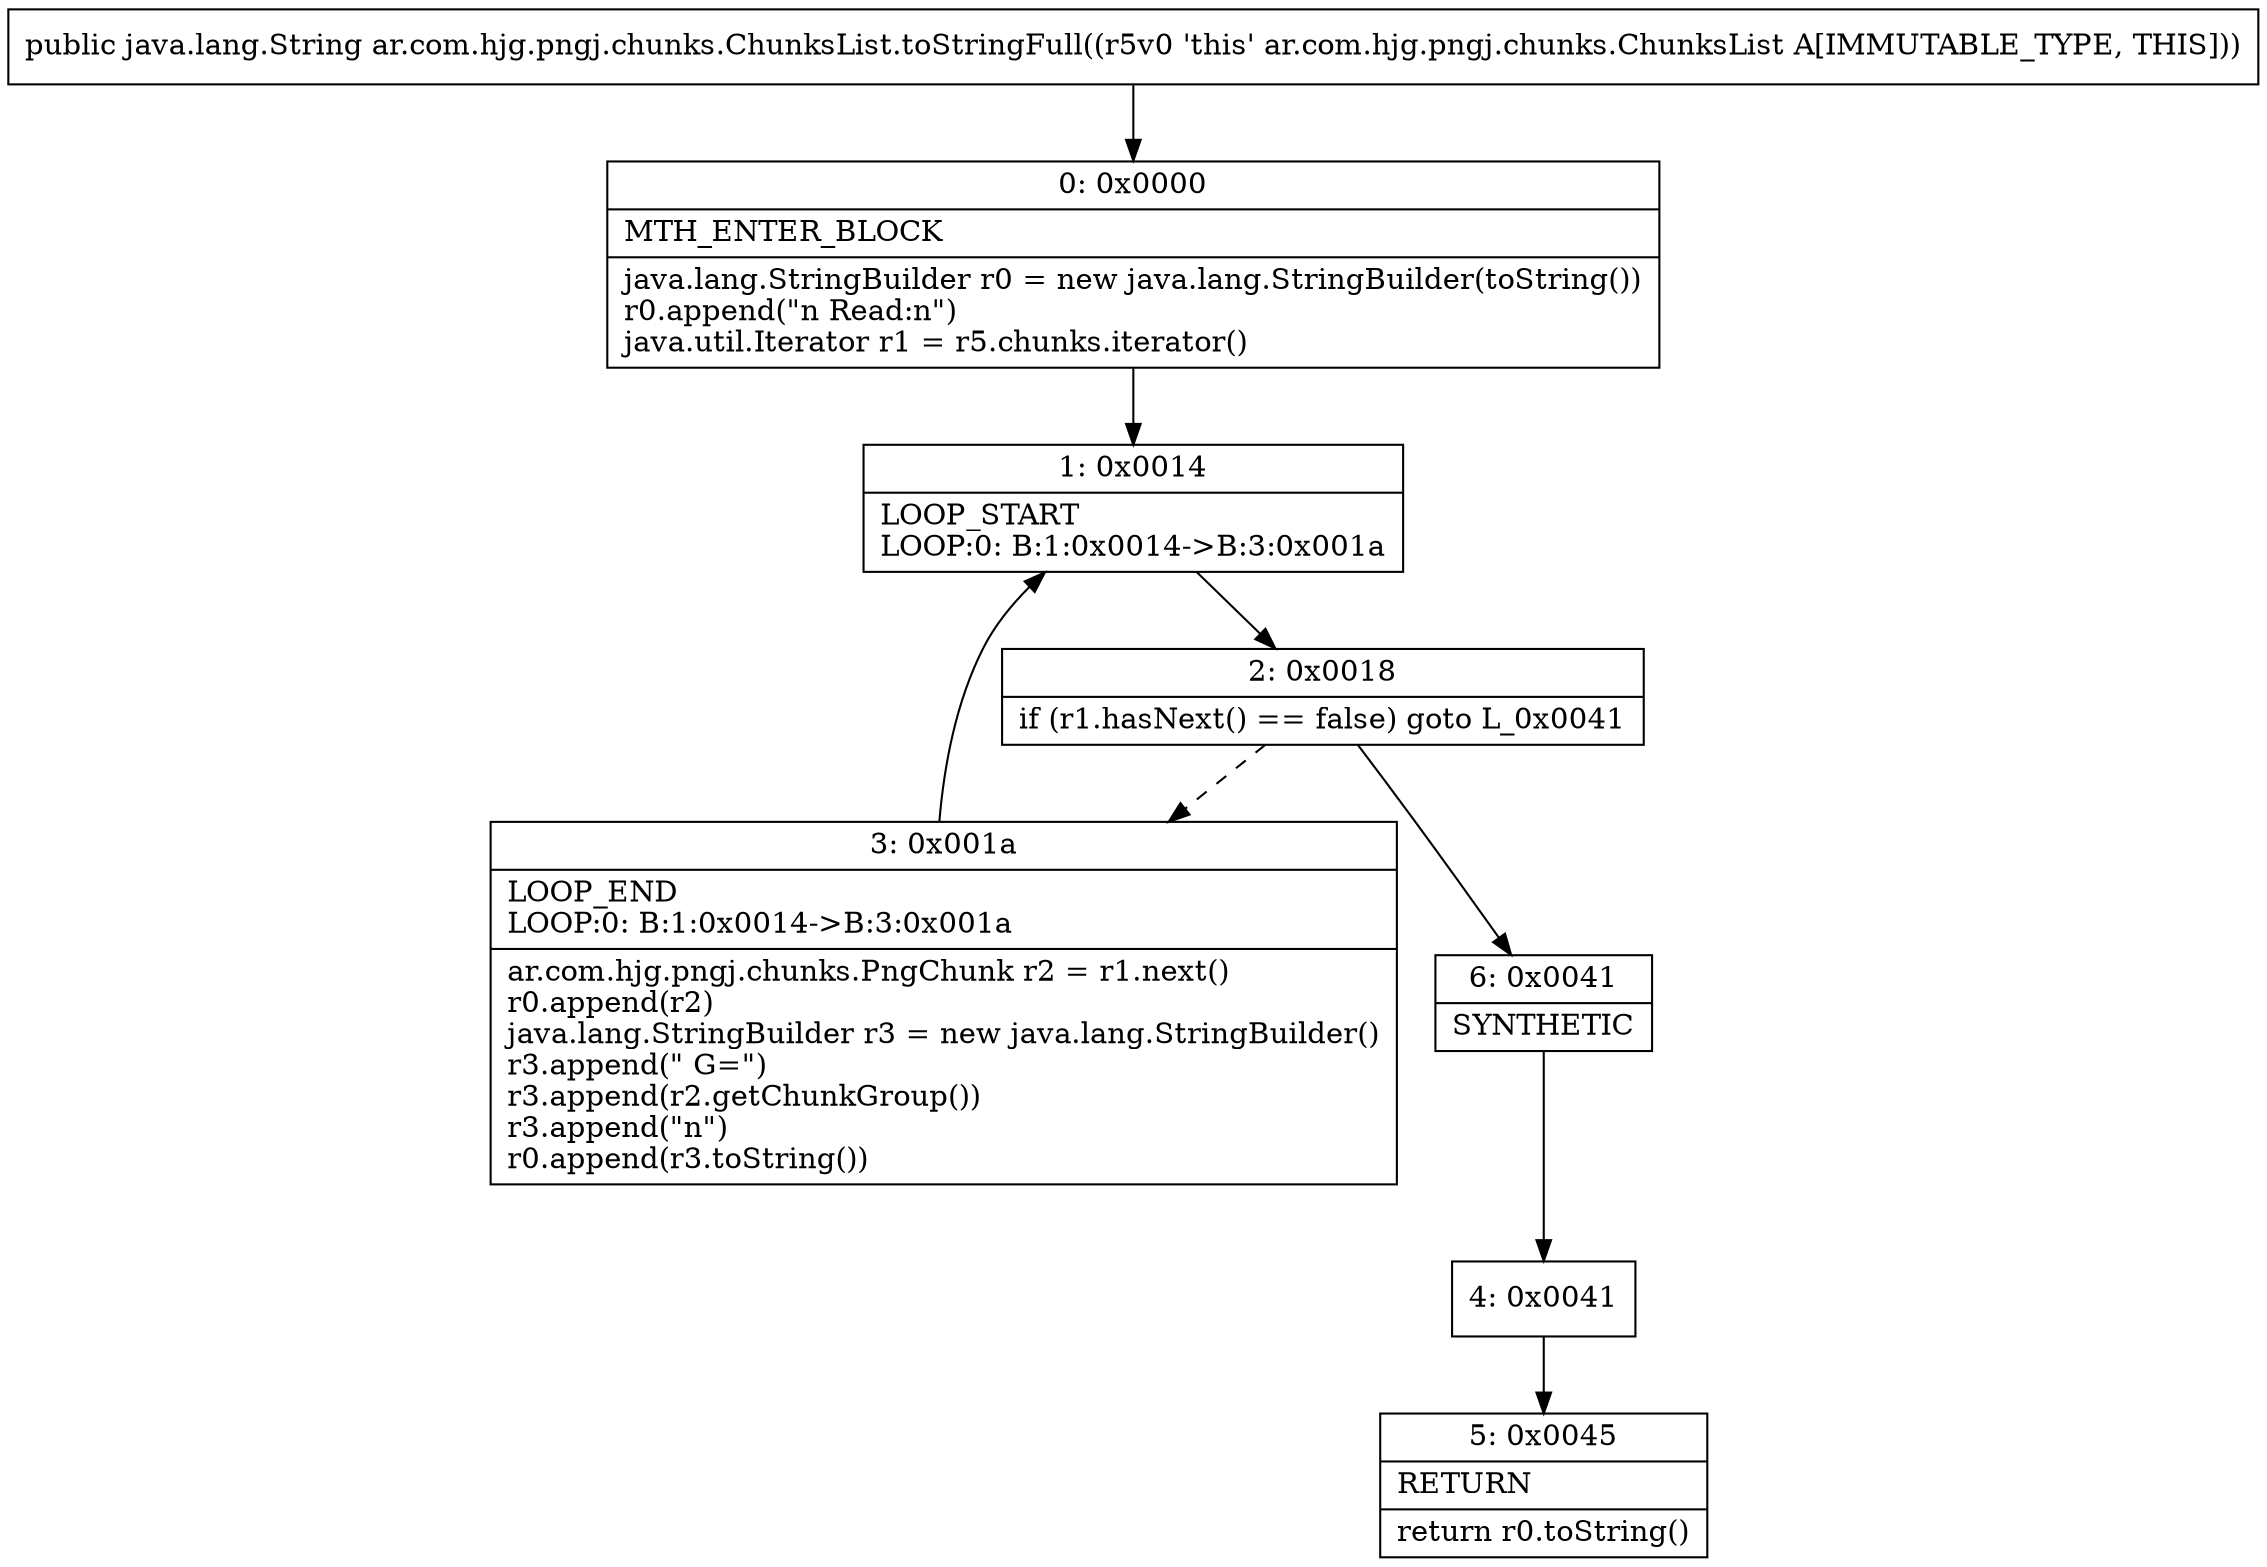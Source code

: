 digraph "CFG forar.com.hjg.pngj.chunks.ChunksList.toStringFull()Ljava\/lang\/String;" {
Node_0 [shape=record,label="{0\:\ 0x0000|MTH_ENTER_BLOCK\l|java.lang.StringBuilder r0 = new java.lang.StringBuilder(toString())\lr0.append(\"n Read:n\")\ljava.util.Iterator r1 = r5.chunks.iterator()\l}"];
Node_1 [shape=record,label="{1\:\ 0x0014|LOOP_START\lLOOP:0: B:1:0x0014\-\>B:3:0x001a\l}"];
Node_2 [shape=record,label="{2\:\ 0x0018|if (r1.hasNext() == false) goto L_0x0041\l}"];
Node_3 [shape=record,label="{3\:\ 0x001a|LOOP_END\lLOOP:0: B:1:0x0014\-\>B:3:0x001a\l|ar.com.hjg.pngj.chunks.PngChunk r2 = r1.next()\lr0.append(r2)\ljava.lang.StringBuilder r3 = new java.lang.StringBuilder()\lr3.append(\" G=\")\lr3.append(r2.getChunkGroup())\lr3.append(\"n\")\lr0.append(r3.toString())\l}"];
Node_4 [shape=record,label="{4\:\ 0x0041}"];
Node_5 [shape=record,label="{5\:\ 0x0045|RETURN\l|return r0.toString()\l}"];
Node_6 [shape=record,label="{6\:\ 0x0041|SYNTHETIC\l}"];
MethodNode[shape=record,label="{public java.lang.String ar.com.hjg.pngj.chunks.ChunksList.toStringFull((r5v0 'this' ar.com.hjg.pngj.chunks.ChunksList A[IMMUTABLE_TYPE, THIS])) }"];
MethodNode -> Node_0;
Node_0 -> Node_1;
Node_1 -> Node_2;
Node_2 -> Node_3[style=dashed];
Node_2 -> Node_6;
Node_3 -> Node_1;
Node_4 -> Node_5;
Node_6 -> Node_4;
}

